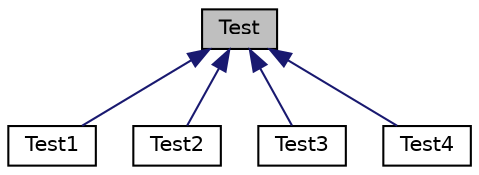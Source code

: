 digraph "Test"
{
  edge [fontname="Helvetica",fontsize="10",labelfontname="Helvetica",labelfontsize="10"];
  node [fontname="Helvetica",fontsize="10",shape=record];
  Node1 [label="Test",height=0.2,width=0.4,color="black", fillcolor="grey75", style="filled" fontcolor="black"];
  Node1 -> Node2 [dir="back",color="midnightblue",fontsize="10",style="solid",fontname="Helvetica"];
  Node2 [label="Test1",height=0.2,width=0.4,color="black", fillcolor="white", style="filled",URL="$classTest1.html",tooltip="Klasa Testu parzyste/nieparzyste dziedziczaca po klasie Test. "];
  Node1 -> Node3 [dir="back",color="midnightblue",fontsize="10",style="solid",fontname="Helvetica"];
  Node3 [label="Test2",height=0.2,width=0.4,color="black", fillcolor="white", style="filled",URL="$classTest2.html",tooltip="Klasa Testu liczby pierwsze dziedziczaca po klasie Test. "];
  Node1 -> Node4 [dir="back",color="midnightblue",fontsize="10",style="solid",fontname="Helvetica"];
  Node4 [label="Test3",height=0.2,width=0.4,color="black", fillcolor="white", style="filled",URL="$classTest3.html",tooltip="Klasa Testu powtorzenia dziedziczaca po klasie Test. "];
  Node1 -> Node5 [dir="back",color="midnightblue",fontsize="10",style="solid",fontname="Helvetica"];
  Node5 [label="Test4",height=0.2,width=0.4,color="black", fillcolor="white", style="filled",URL="$classTest4.html",tooltip="Klasa Testu Pi dziedziczaca po klasie Test. "];
}
